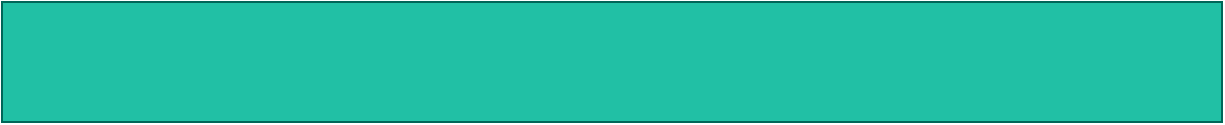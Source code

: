 <mxfile version="13.6.3" type="github"><diagram id="vslZhce6Klsg4J_S0lZ4" name="Page-1"><mxGraphModel dx="1298" dy="762" grid="1" gridSize="10" guides="1" tooltips="1" connect="1" arrows="1" fold="1" page="1" pageScale="1" pageWidth="827" pageHeight="1169" math="0" shadow="0"><root><mxCell id="0"/><mxCell id="1" parent="0"/><mxCell id="LHr2sBKM0kDGiqUmLX_8-3" value="" style="rounded=0;whiteSpace=wrap;html=1;sketch=0;strokeColor=#006658;fillColor=#21C0A5;fontColor=#5C5C5C;" vertex="1" parent="1"><mxGeometry x="90" y="70" width="610" height="60" as="geometry"/></mxCell></root></mxGraphModel></diagram></mxfile>